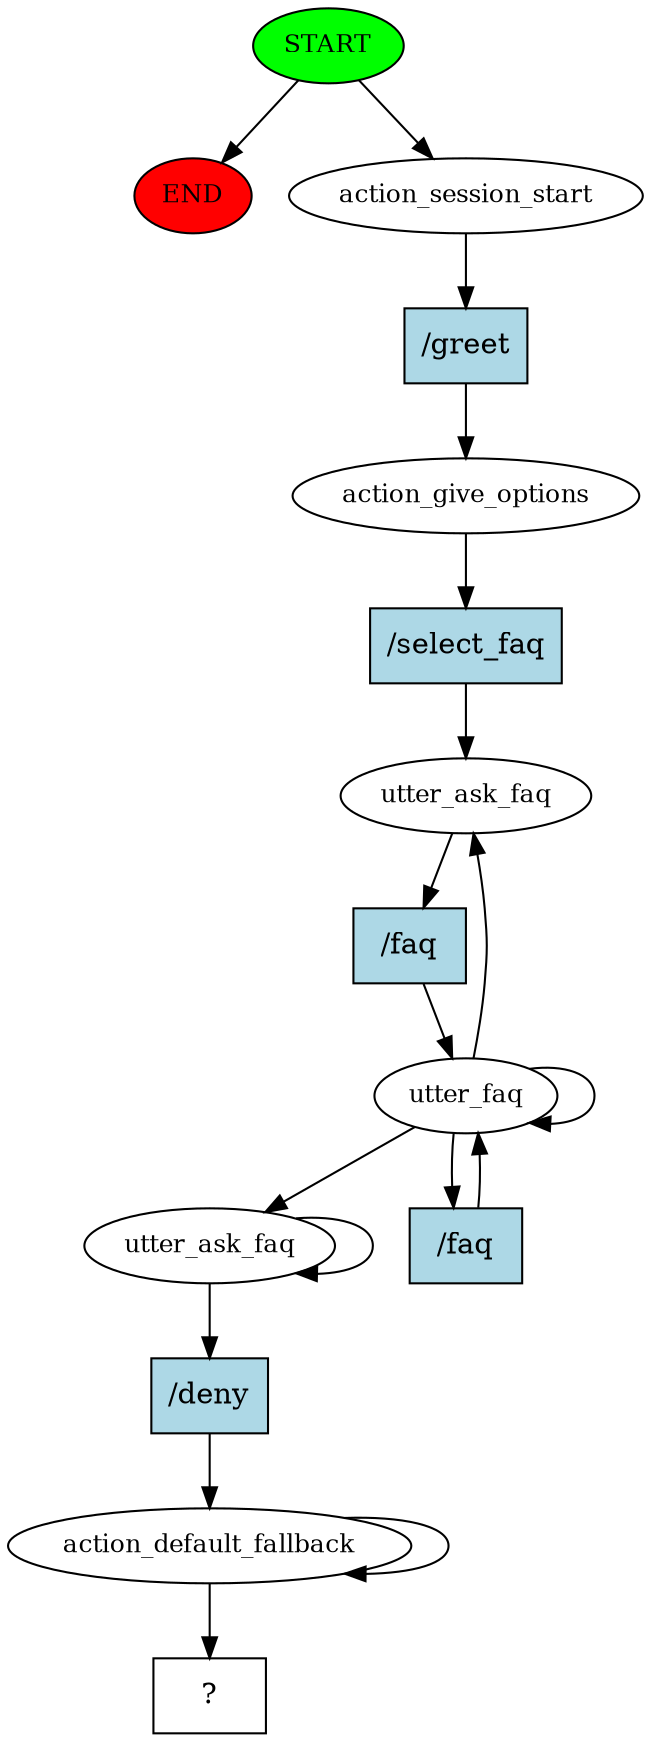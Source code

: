 digraph  {
0 [class="start active", fillcolor=green, fontsize=12, label=START, style=filled];
"-1" [class=end, fillcolor=red, fontsize=12, label=END, style=filled];
1 [class=active, fontsize=12, label=action_session_start];
2 [class=active, fontsize=12, label=action_give_options];
3 [class=active, fontsize=12, label=utter_ask_faq];
4 [class=active, fontsize=12, label=utter_faq];
11 [class=active, fontsize=12, label=utter_ask_faq];
13 [class=active, fontsize=12, label=action_default_fallback];
16 [class="intent dashed active", label="  ?  ", shape=rect];
17 [class="intent active", fillcolor=lightblue, label="/greet", shape=rect, style=filled];
18 [class="intent active", fillcolor=lightblue, label="/select_faq", shape=rect, style=filled];
19 [class="intent active", fillcolor=lightblue, label="/faq", shape=rect, style=filled];
20 [class="intent active", fillcolor=lightblue, label="/faq", shape=rect, style=filled];
21 [class="intent active", fillcolor=lightblue, label="/deny", shape=rect, style=filled];
0 -> "-1"  [class="", key=NONE, label=""];
0 -> 1  [class=active, key=NONE, label=""];
1 -> 17  [class=active, key=0];
2 -> 18  [class=active, key=0];
3 -> 19  [class=active, key=0];
4 -> 3  [class=active, key=NONE, label=""];
4 -> 11  [class=active, key=NONE, label=""];
4 -> 4  [class=active, key=NONE, label=""];
4 -> 20  [class=active, key=0];
11 -> 11  [class=active, key=NONE, label=""];
11 -> 21  [class=active, key=0];
13 -> 13  [class=active, key=NONE, label=""];
13 -> 16  [class=active, key=NONE, label=""];
17 -> 2  [class=active, key=0];
18 -> 3  [class=active, key=0];
19 -> 4  [class=active, key=0];
20 -> 4  [class=active, key=0];
21 -> 13  [class=active, key=0];
}
